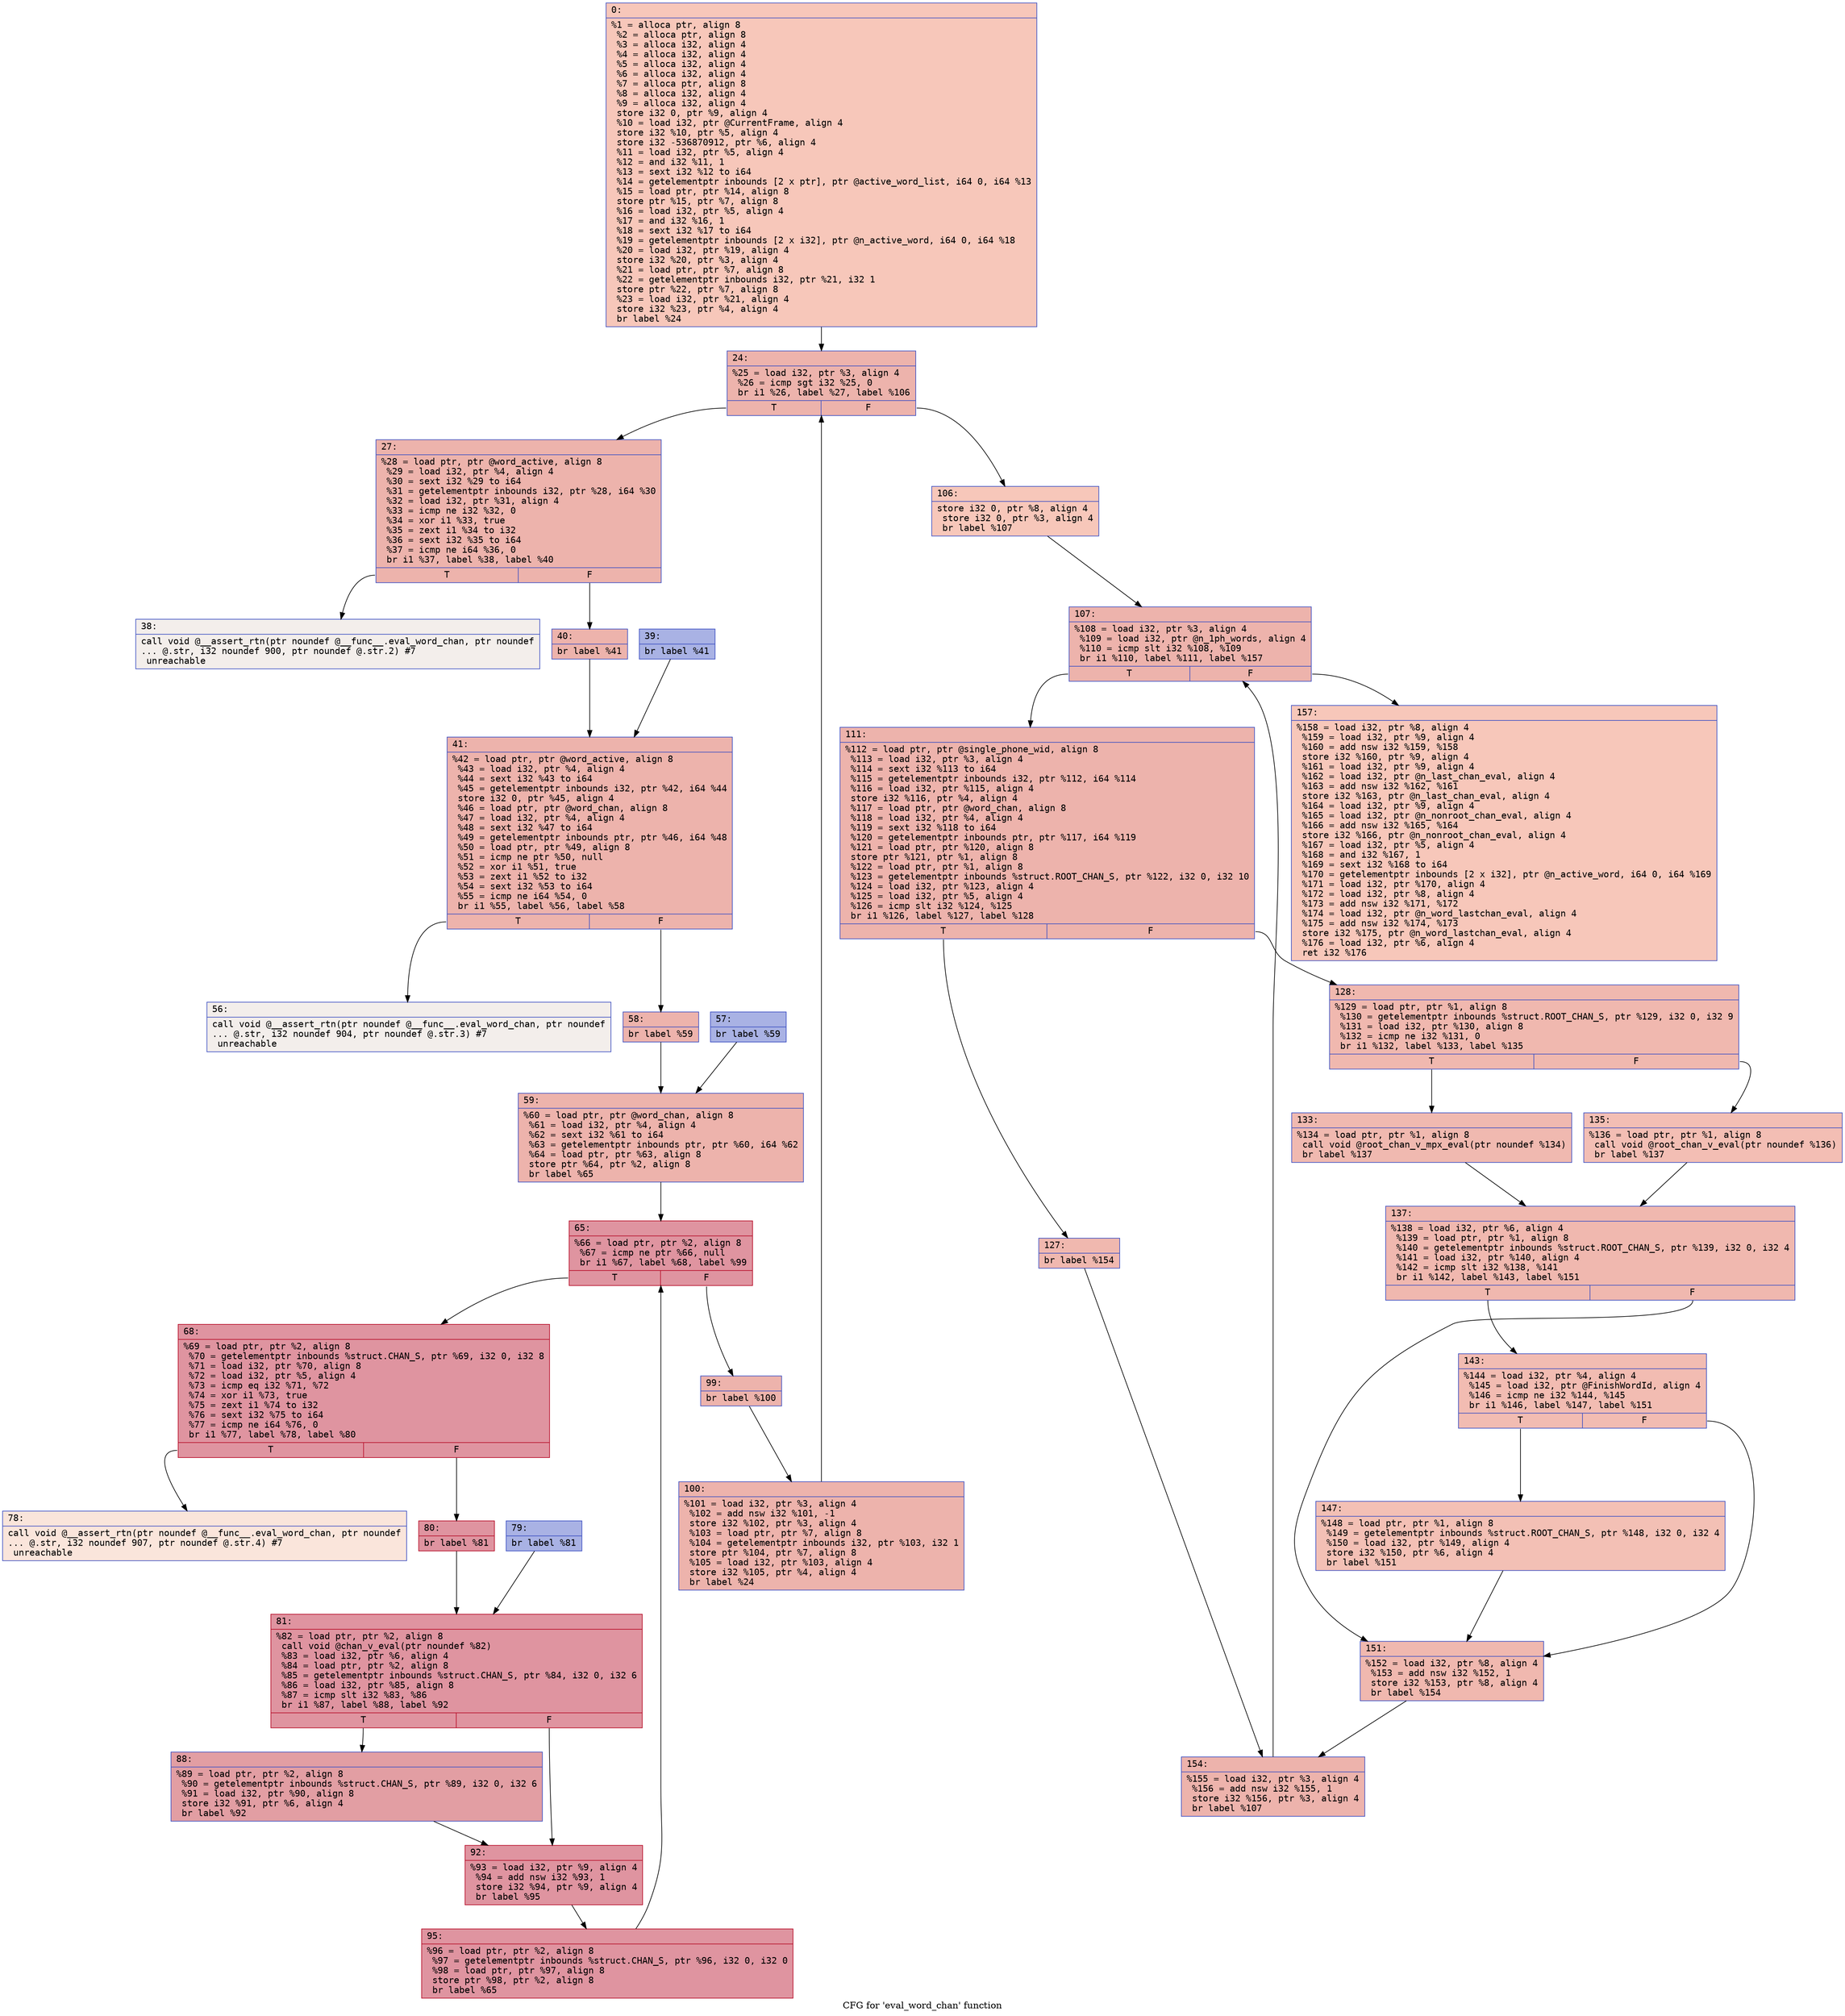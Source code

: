 digraph "CFG for 'eval_word_chan' function" {
	label="CFG for 'eval_word_chan' function";

	Node0x600002029ea0 [shape=record,color="#3d50c3ff", style=filled, fillcolor="#ec7f6370" fontname="Courier",label="{0:\l|  %1 = alloca ptr, align 8\l  %2 = alloca ptr, align 8\l  %3 = alloca i32, align 4\l  %4 = alloca i32, align 4\l  %5 = alloca i32, align 4\l  %6 = alloca i32, align 4\l  %7 = alloca ptr, align 8\l  %8 = alloca i32, align 4\l  %9 = alloca i32, align 4\l  store i32 0, ptr %9, align 4\l  %10 = load i32, ptr @CurrentFrame, align 4\l  store i32 %10, ptr %5, align 4\l  store i32 -536870912, ptr %6, align 4\l  %11 = load i32, ptr %5, align 4\l  %12 = and i32 %11, 1\l  %13 = sext i32 %12 to i64\l  %14 = getelementptr inbounds [2 x ptr], ptr @active_word_list, i64 0, i64 %13\l  %15 = load ptr, ptr %14, align 8\l  store ptr %15, ptr %7, align 8\l  %16 = load i32, ptr %5, align 4\l  %17 = and i32 %16, 1\l  %18 = sext i32 %17 to i64\l  %19 = getelementptr inbounds [2 x i32], ptr @n_active_word, i64 0, i64 %18\l  %20 = load i32, ptr %19, align 4\l  store i32 %20, ptr %3, align 4\l  %21 = load ptr, ptr %7, align 8\l  %22 = getelementptr inbounds i32, ptr %21, i32 1\l  store ptr %22, ptr %7, align 8\l  %23 = load i32, ptr %21, align 4\l  store i32 %23, ptr %4, align 4\l  br label %24\l}"];
	Node0x600002029ea0 -> Node0x600002029ef0[tooltip="0 -> 24\nProbability 100.00%" ];
	Node0x600002029ef0 [shape=record,color="#3d50c3ff", style=filled, fillcolor="#d6524470" fontname="Courier",label="{24:\l|  %25 = load i32, ptr %3, align 4\l  %26 = icmp sgt i32 %25, 0\l  br i1 %26, label %27, label %106\l|{<s0>T|<s1>F}}"];
	Node0x600002029ef0:s0 -> Node0x600002029f40[tooltip="24 -> 27\nProbability 96.88%" ];
	Node0x600002029ef0:s1 -> Node0x60000202a580[tooltip="24 -> 106\nProbability 3.12%" ];
	Node0x600002029f40 [shape=record,color="#3d50c3ff", style=filled, fillcolor="#d6524470" fontname="Courier",label="{27:\l|  %28 = load ptr, ptr @word_active, align 8\l  %29 = load i32, ptr %4, align 4\l  %30 = sext i32 %29 to i64\l  %31 = getelementptr inbounds i32, ptr %28, i64 %30\l  %32 = load i32, ptr %31, align 4\l  %33 = icmp ne i32 %32, 0\l  %34 = xor i1 %33, true\l  %35 = zext i1 %34 to i32\l  %36 = sext i32 %35 to i64\l  %37 = icmp ne i64 %36, 0\l  br i1 %37, label %38, label %40\l|{<s0>T|<s1>F}}"];
	Node0x600002029f40:s0 -> Node0x600002029f90[tooltip="27 -> 38\nProbability 0.00%" ];
	Node0x600002029f40:s1 -> Node0x60000202a030[tooltip="27 -> 40\nProbability 100.00%" ];
	Node0x600002029f90 [shape=record,color="#3d50c3ff", style=filled, fillcolor="#e5d8d170" fontname="Courier",label="{38:\l|  call void @__assert_rtn(ptr noundef @__func__.eval_word_chan, ptr noundef\l... @.str, i32 noundef 900, ptr noundef @.str.2) #7\l  unreachable\l}"];
	Node0x600002029fe0 [shape=record,color="#3d50c3ff", style=filled, fillcolor="#3d50c370" fontname="Courier",label="{39:\l|  br label %41\l}"];
	Node0x600002029fe0 -> Node0x60000202a080[tooltip="39 -> 41\nProbability 100.00%" ];
	Node0x60000202a030 [shape=record,color="#3d50c3ff", style=filled, fillcolor="#d6524470" fontname="Courier",label="{40:\l|  br label %41\l}"];
	Node0x60000202a030 -> Node0x60000202a080[tooltip="40 -> 41\nProbability 100.00%" ];
	Node0x60000202a080 [shape=record,color="#3d50c3ff", style=filled, fillcolor="#d6524470" fontname="Courier",label="{41:\l|  %42 = load ptr, ptr @word_active, align 8\l  %43 = load i32, ptr %4, align 4\l  %44 = sext i32 %43 to i64\l  %45 = getelementptr inbounds i32, ptr %42, i64 %44\l  store i32 0, ptr %45, align 4\l  %46 = load ptr, ptr @word_chan, align 8\l  %47 = load i32, ptr %4, align 4\l  %48 = sext i32 %47 to i64\l  %49 = getelementptr inbounds ptr, ptr %46, i64 %48\l  %50 = load ptr, ptr %49, align 8\l  %51 = icmp ne ptr %50, null\l  %52 = xor i1 %51, true\l  %53 = zext i1 %52 to i32\l  %54 = sext i32 %53 to i64\l  %55 = icmp ne i64 %54, 0\l  br i1 %55, label %56, label %58\l|{<s0>T|<s1>F}}"];
	Node0x60000202a080:s0 -> Node0x60000202a0d0[tooltip="41 -> 56\nProbability 0.00%" ];
	Node0x60000202a080:s1 -> Node0x60000202a170[tooltip="41 -> 58\nProbability 100.00%" ];
	Node0x60000202a0d0 [shape=record,color="#3d50c3ff", style=filled, fillcolor="#e5d8d170" fontname="Courier",label="{56:\l|  call void @__assert_rtn(ptr noundef @__func__.eval_word_chan, ptr noundef\l... @.str, i32 noundef 904, ptr noundef @.str.3) #7\l  unreachable\l}"];
	Node0x60000202a120 [shape=record,color="#3d50c3ff", style=filled, fillcolor="#3d50c370" fontname="Courier",label="{57:\l|  br label %59\l}"];
	Node0x60000202a120 -> Node0x60000202a1c0[tooltip="57 -> 59\nProbability 100.00%" ];
	Node0x60000202a170 [shape=record,color="#3d50c3ff", style=filled, fillcolor="#d6524470" fontname="Courier",label="{58:\l|  br label %59\l}"];
	Node0x60000202a170 -> Node0x60000202a1c0[tooltip="58 -> 59\nProbability 100.00%" ];
	Node0x60000202a1c0 [shape=record,color="#3d50c3ff", style=filled, fillcolor="#d6524470" fontname="Courier",label="{59:\l|  %60 = load ptr, ptr @word_chan, align 8\l  %61 = load i32, ptr %4, align 4\l  %62 = sext i32 %61 to i64\l  %63 = getelementptr inbounds ptr, ptr %60, i64 %62\l  %64 = load ptr, ptr %63, align 8\l  store ptr %64, ptr %2, align 8\l  br label %65\l}"];
	Node0x60000202a1c0 -> Node0x60000202a210[tooltip="59 -> 65\nProbability 100.00%" ];
	Node0x60000202a210 [shape=record,color="#b70d28ff", style=filled, fillcolor="#b70d2870" fontname="Courier",label="{65:\l|  %66 = load ptr, ptr %2, align 8\l  %67 = icmp ne ptr %66, null\l  br i1 %67, label %68, label %99\l|{<s0>T|<s1>F}}"];
	Node0x60000202a210:s0 -> Node0x60000202a260[tooltip="65 -> 68\nProbability 96.88%" ];
	Node0x60000202a210:s1 -> Node0x60000202a4e0[tooltip="65 -> 99\nProbability 3.12%" ];
	Node0x60000202a260 [shape=record,color="#b70d28ff", style=filled, fillcolor="#b70d2870" fontname="Courier",label="{68:\l|  %69 = load ptr, ptr %2, align 8\l  %70 = getelementptr inbounds %struct.CHAN_S, ptr %69, i32 0, i32 8\l  %71 = load i32, ptr %70, align 8\l  %72 = load i32, ptr %5, align 4\l  %73 = icmp eq i32 %71, %72\l  %74 = xor i1 %73, true\l  %75 = zext i1 %74 to i32\l  %76 = sext i32 %75 to i64\l  %77 = icmp ne i64 %76, 0\l  br i1 %77, label %78, label %80\l|{<s0>T|<s1>F}}"];
	Node0x60000202a260:s0 -> Node0x60000202a2b0[tooltip="68 -> 78\nProbability 0.00%" ];
	Node0x60000202a260:s1 -> Node0x60000202a350[tooltip="68 -> 80\nProbability 100.00%" ];
	Node0x60000202a2b0 [shape=record,color="#3d50c3ff", style=filled, fillcolor="#f4c5ad70" fontname="Courier",label="{78:\l|  call void @__assert_rtn(ptr noundef @__func__.eval_word_chan, ptr noundef\l... @.str, i32 noundef 907, ptr noundef @.str.4) #7\l  unreachable\l}"];
	Node0x60000202a300 [shape=record,color="#3d50c3ff", style=filled, fillcolor="#3d50c370" fontname="Courier",label="{79:\l|  br label %81\l}"];
	Node0x60000202a300 -> Node0x60000202a3a0[tooltip="79 -> 81\nProbability 100.00%" ];
	Node0x60000202a350 [shape=record,color="#b70d28ff", style=filled, fillcolor="#b70d2870" fontname="Courier",label="{80:\l|  br label %81\l}"];
	Node0x60000202a350 -> Node0x60000202a3a0[tooltip="80 -> 81\nProbability 100.00%" ];
	Node0x60000202a3a0 [shape=record,color="#b70d28ff", style=filled, fillcolor="#b70d2870" fontname="Courier",label="{81:\l|  %82 = load ptr, ptr %2, align 8\l  call void @chan_v_eval(ptr noundef %82)\l  %83 = load i32, ptr %6, align 4\l  %84 = load ptr, ptr %2, align 8\l  %85 = getelementptr inbounds %struct.CHAN_S, ptr %84, i32 0, i32 6\l  %86 = load i32, ptr %85, align 8\l  %87 = icmp slt i32 %83, %86\l  br i1 %87, label %88, label %92\l|{<s0>T|<s1>F}}"];
	Node0x60000202a3a0:s0 -> Node0x60000202a3f0[tooltip="81 -> 88\nProbability 50.00%" ];
	Node0x60000202a3a0:s1 -> Node0x60000202a440[tooltip="81 -> 92\nProbability 50.00%" ];
	Node0x60000202a3f0 [shape=record,color="#3d50c3ff", style=filled, fillcolor="#be242e70" fontname="Courier",label="{88:\l|  %89 = load ptr, ptr %2, align 8\l  %90 = getelementptr inbounds %struct.CHAN_S, ptr %89, i32 0, i32 6\l  %91 = load i32, ptr %90, align 8\l  store i32 %91, ptr %6, align 4\l  br label %92\l}"];
	Node0x60000202a3f0 -> Node0x60000202a440[tooltip="88 -> 92\nProbability 100.00%" ];
	Node0x60000202a440 [shape=record,color="#b70d28ff", style=filled, fillcolor="#b70d2870" fontname="Courier",label="{92:\l|  %93 = load i32, ptr %9, align 4\l  %94 = add nsw i32 %93, 1\l  store i32 %94, ptr %9, align 4\l  br label %95\l}"];
	Node0x60000202a440 -> Node0x60000202a490[tooltip="92 -> 95\nProbability 100.00%" ];
	Node0x60000202a490 [shape=record,color="#b70d28ff", style=filled, fillcolor="#b70d2870" fontname="Courier",label="{95:\l|  %96 = load ptr, ptr %2, align 8\l  %97 = getelementptr inbounds %struct.CHAN_S, ptr %96, i32 0, i32 0\l  %98 = load ptr, ptr %97, align 8\l  store ptr %98, ptr %2, align 8\l  br label %65\l}"];
	Node0x60000202a490 -> Node0x60000202a210[tooltip="95 -> 65\nProbability 100.00%" ];
	Node0x60000202a4e0 [shape=record,color="#3d50c3ff", style=filled, fillcolor="#d6524470" fontname="Courier",label="{99:\l|  br label %100\l}"];
	Node0x60000202a4e0 -> Node0x60000202a530[tooltip="99 -> 100\nProbability 100.00%" ];
	Node0x60000202a530 [shape=record,color="#3d50c3ff", style=filled, fillcolor="#d6524470" fontname="Courier",label="{100:\l|  %101 = load i32, ptr %3, align 4\l  %102 = add nsw i32 %101, -1\l  store i32 %102, ptr %3, align 4\l  %103 = load ptr, ptr %7, align 8\l  %104 = getelementptr inbounds i32, ptr %103, i32 1\l  store ptr %104, ptr %7, align 8\l  %105 = load i32, ptr %103, align 4\l  store i32 %105, ptr %4, align 4\l  br label %24\l}"];
	Node0x60000202a530 -> Node0x600002029ef0[tooltip="100 -> 24\nProbability 100.00%" ];
	Node0x60000202a580 [shape=record,color="#3d50c3ff", style=filled, fillcolor="#ec7f6370" fontname="Courier",label="{106:\l|  store i32 0, ptr %8, align 4\l  store i32 0, ptr %3, align 4\l  br label %107\l}"];
	Node0x60000202a580 -> Node0x60000202a5d0[tooltip="106 -> 107\nProbability 100.00%" ];
	Node0x60000202a5d0 [shape=record,color="#3d50c3ff", style=filled, fillcolor="#d6524470" fontname="Courier",label="{107:\l|  %108 = load i32, ptr %3, align 4\l  %109 = load i32, ptr @n_1ph_words, align 4\l  %110 = icmp slt i32 %108, %109\l  br i1 %110, label %111, label %157\l|{<s0>T|<s1>F}}"];
	Node0x60000202a5d0:s0 -> Node0x60000202a620[tooltip="107 -> 111\nProbability 96.88%" ];
	Node0x60000202a5d0:s1 -> Node0x60000202a940[tooltip="107 -> 157\nProbability 3.12%" ];
	Node0x60000202a620 [shape=record,color="#3d50c3ff", style=filled, fillcolor="#d6524470" fontname="Courier",label="{111:\l|  %112 = load ptr, ptr @single_phone_wid, align 8\l  %113 = load i32, ptr %3, align 4\l  %114 = sext i32 %113 to i64\l  %115 = getelementptr inbounds i32, ptr %112, i64 %114\l  %116 = load i32, ptr %115, align 4\l  store i32 %116, ptr %4, align 4\l  %117 = load ptr, ptr @word_chan, align 8\l  %118 = load i32, ptr %4, align 4\l  %119 = sext i32 %118 to i64\l  %120 = getelementptr inbounds ptr, ptr %117, i64 %119\l  %121 = load ptr, ptr %120, align 8\l  store ptr %121, ptr %1, align 8\l  %122 = load ptr, ptr %1, align 8\l  %123 = getelementptr inbounds %struct.ROOT_CHAN_S, ptr %122, i32 0, i32 10\l  %124 = load i32, ptr %123, align 4\l  %125 = load i32, ptr %5, align 4\l  %126 = icmp slt i32 %124, %125\l  br i1 %126, label %127, label %128\l|{<s0>T|<s1>F}}"];
	Node0x60000202a620:s0 -> Node0x60000202a670[tooltip="111 -> 127\nProbability 50.00%" ];
	Node0x60000202a620:s1 -> Node0x60000202a6c0[tooltip="111 -> 128\nProbability 50.00%" ];
	Node0x60000202a670 [shape=record,color="#3d50c3ff", style=filled, fillcolor="#dc5d4a70" fontname="Courier",label="{127:\l|  br label %154\l}"];
	Node0x60000202a670 -> Node0x60000202a8f0[tooltip="127 -> 154\nProbability 100.00%" ];
	Node0x60000202a6c0 [shape=record,color="#3d50c3ff", style=filled, fillcolor="#dc5d4a70" fontname="Courier",label="{128:\l|  %129 = load ptr, ptr %1, align 8\l  %130 = getelementptr inbounds %struct.ROOT_CHAN_S, ptr %129, i32 0, i32 9\l  %131 = load i32, ptr %130, align 8\l  %132 = icmp ne i32 %131, 0\l  br i1 %132, label %133, label %135\l|{<s0>T|<s1>F}}"];
	Node0x60000202a6c0:s0 -> Node0x60000202a710[tooltip="128 -> 133\nProbability 62.50%" ];
	Node0x60000202a6c0:s1 -> Node0x60000202a760[tooltip="128 -> 135\nProbability 37.50%" ];
	Node0x60000202a710 [shape=record,color="#3d50c3ff", style=filled, fillcolor="#de614d70" fontname="Courier",label="{133:\l|  %134 = load ptr, ptr %1, align 8\l  call void @root_chan_v_mpx_eval(ptr noundef %134)\l  br label %137\l}"];
	Node0x60000202a710 -> Node0x60000202a7b0[tooltip="133 -> 137\nProbability 100.00%" ];
	Node0x60000202a760 [shape=record,color="#3d50c3ff", style=filled, fillcolor="#e36c5570" fontname="Courier",label="{135:\l|  %136 = load ptr, ptr %1, align 8\l  call void @root_chan_v_eval(ptr noundef %136)\l  br label %137\l}"];
	Node0x60000202a760 -> Node0x60000202a7b0[tooltip="135 -> 137\nProbability 100.00%" ];
	Node0x60000202a7b0 [shape=record,color="#3d50c3ff", style=filled, fillcolor="#dc5d4a70" fontname="Courier",label="{137:\l|  %138 = load i32, ptr %6, align 4\l  %139 = load ptr, ptr %1, align 8\l  %140 = getelementptr inbounds %struct.ROOT_CHAN_S, ptr %139, i32 0, i32 4\l  %141 = load i32, ptr %140, align 4\l  %142 = icmp slt i32 %138, %141\l  br i1 %142, label %143, label %151\l|{<s0>T|<s1>F}}"];
	Node0x60000202a7b0:s0 -> Node0x60000202a800[tooltip="137 -> 143\nProbability 50.00%" ];
	Node0x60000202a7b0:s1 -> Node0x60000202a8a0[tooltip="137 -> 151\nProbability 50.00%" ];
	Node0x60000202a800 [shape=record,color="#3d50c3ff", style=filled, fillcolor="#e1675170" fontname="Courier",label="{143:\l|  %144 = load i32, ptr %4, align 4\l  %145 = load i32, ptr @FinishWordId, align 4\l  %146 = icmp ne i32 %144, %145\l  br i1 %146, label %147, label %151\l|{<s0>T|<s1>F}}"];
	Node0x60000202a800:s0 -> Node0x60000202a850[tooltip="143 -> 147\nProbability 50.00%" ];
	Node0x60000202a800:s1 -> Node0x60000202a8a0[tooltip="143 -> 151\nProbability 50.00%" ];
	Node0x60000202a850 [shape=record,color="#3d50c3ff", style=filled, fillcolor="#e5705870" fontname="Courier",label="{147:\l|  %148 = load ptr, ptr %1, align 8\l  %149 = getelementptr inbounds %struct.ROOT_CHAN_S, ptr %148, i32 0, i32 4\l  %150 = load i32, ptr %149, align 4\l  store i32 %150, ptr %6, align 4\l  br label %151\l}"];
	Node0x60000202a850 -> Node0x60000202a8a0[tooltip="147 -> 151\nProbability 100.00%" ];
	Node0x60000202a8a0 [shape=record,color="#3d50c3ff", style=filled, fillcolor="#dc5d4a70" fontname="Courier",label="{151:\l|  %152 = load i32, ptr %8, align 4\l  %153 = add nsw i32 %152, 1\l  store i32 %153, ptr %8, align 4\l  br label %154\l}"];
	Node0x60000202a8a0 -> Node0x60000202a8f0[tooltip="151 -> 154\nProbability 100.00%" ];
	Node0x60000202a8f0 [shape=record,color="#3d50c3ff", style=filled, fillcolor="#d6524470" fontname="Courier",label="{154:\l|  %155 = load i32, ptr %3, align 4\l  %156 = add nsw i32 %155, 1\l  store i32 %156, ptr %3, align 4\l  br label %107\l}"];
	Node0x60000202a8f0 -> Node0x60000202a5d0[tooltip="154 -> 107\nProbability 100.00%" ];
	Node0x60000202a940 [shape=record,color="#3d50c3ff", style=filled, fillcolor="#ec7f6370" fontname="Courier",label="{157:\l|  %158 = load i32, ptr %8, align 4\l  %159 = load i32, ptr %9, align 4\l  %160 = add nsw i32 %159, %158\l  store i32 %160, ptr %9, align 4\l  %161 = load i32, ptr %9, align 4\l  %162 = load i32, ptr @n_last_chan_eval, align 4\l  %163 = add nsw i32 %162, %161\l  store i32 %163, ptr @n_last_chan_eval, align 4\l  %164 = load i32, ptr %9, align 4\l  %165 = load i32, ptr @n_nonroot_chan_eval, align 4\l  %166 = add nsw i32 %165, %164\l  store i32 %166, ptr @n_nonroot_chan_eval, align 4\l  %167 = load i32, ptr %5, align 4\l  %168 = and i32 %167, 1\l  %169 = sext i32 %168 to i64\l  %170 = getelementptr inbounds [2 x i32], ptr @n_active_word, i64 0, i64 %169\l  %171 = load i32, ptr %170, align 4\l  %172 = load i32, ptr %8, align 4\l  %173 = add nsw i32 %171, %172\l  %174 = load i32, ptr @n_word_lastchan_eval, align 4\l  %175 = add nsw i32 %174, %173\l  store i32 %175, ptr @n_word_lastchan_eval, align 4\l  %176 = load i32, ptr %6, align 4\l  ret i32 %176\l}"];
}
